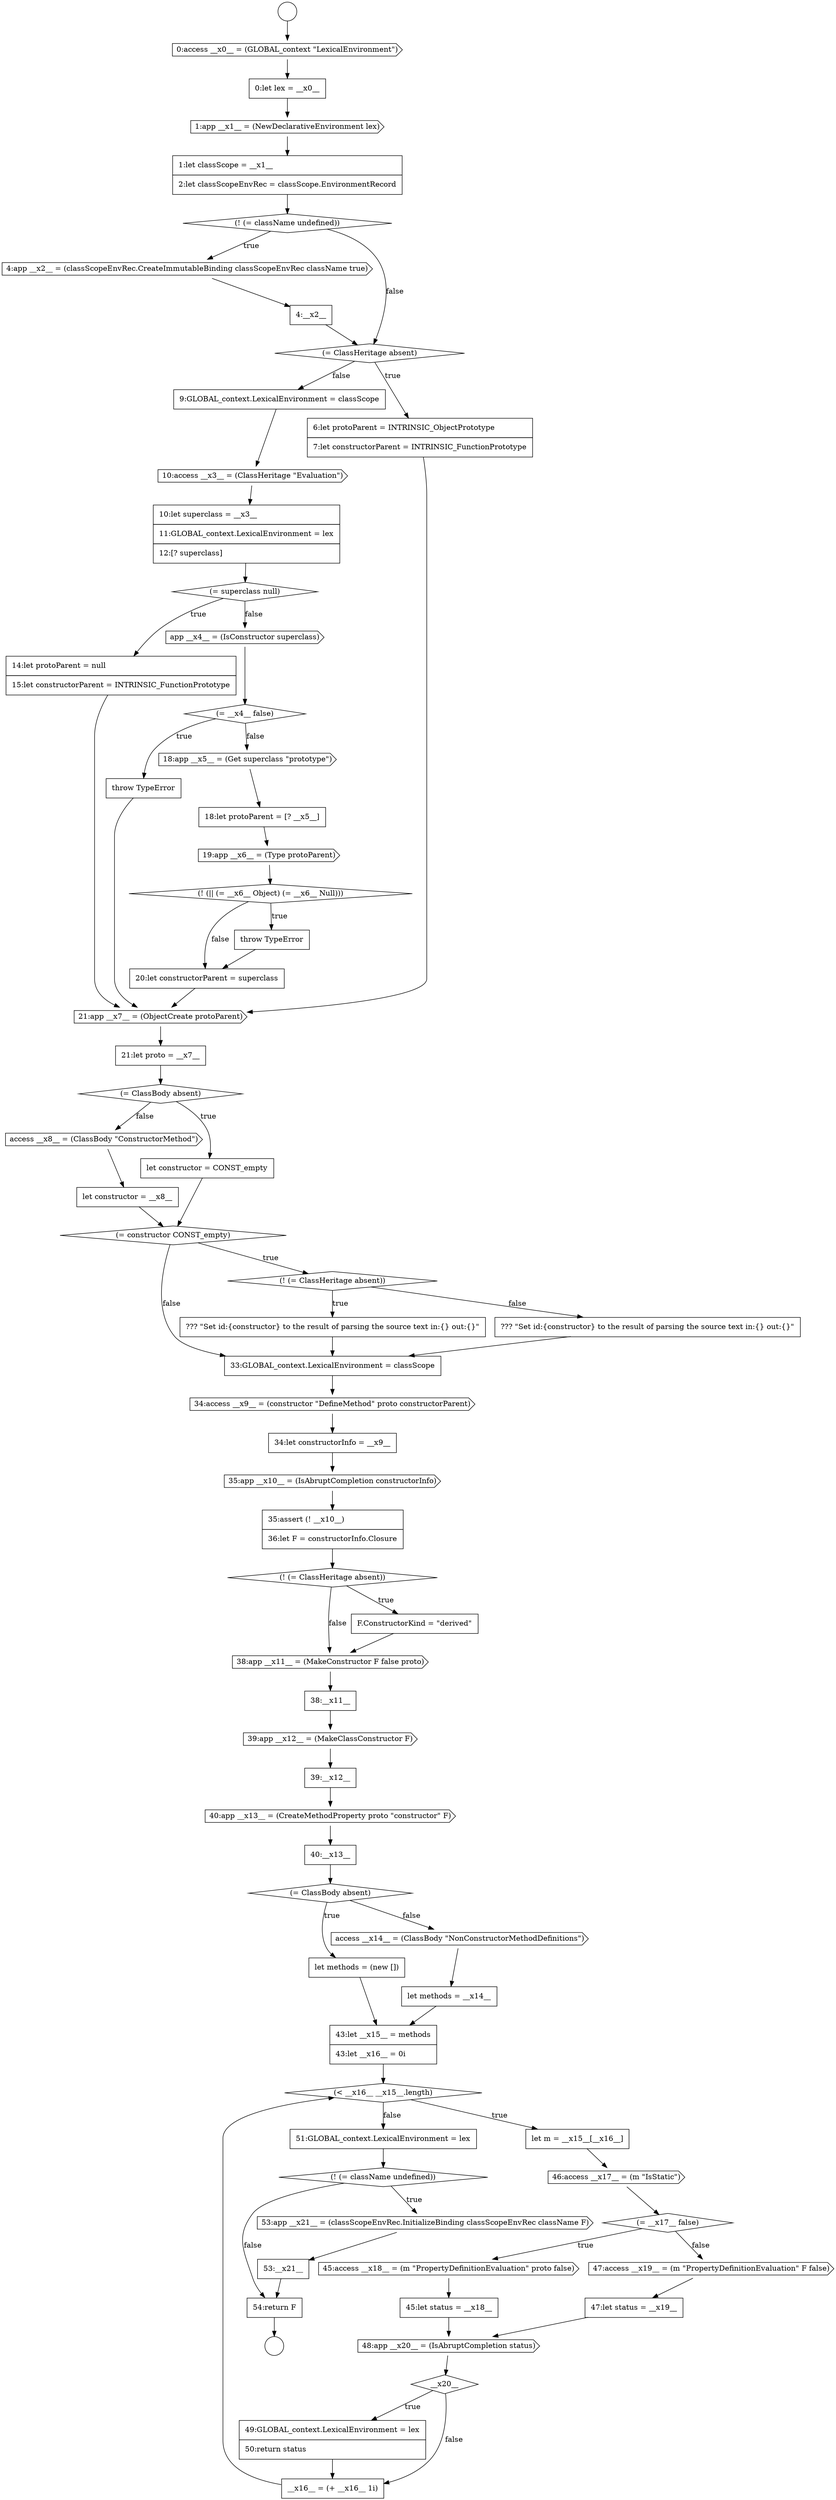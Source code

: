 digraph {
  node9052 [shape=none, margin=0, label=<<font color="black">
    <table border="0" cellborder="1" cellspacing="0" cellpadding="10">
      <tr><td align="left">throw TypeError</td></tr>
    </table>
  </font>> color="black" fillcolor="white" style=filled]
  node9039 [shape=none, margin=0, label=<<font color="black">
    <table border="0" cellborder="1" cellspacing="0" cellpadding="10">
      <tr><td align="left">1:let classScope = __x1__</td></tr>
      <tr><td align="left">2:let classScopeEnvRec = classScope.EnvironmentRecord</td></tr>
    </table>
  </font>> color="black" fillcolor="white" style=filled]
  node9035 [shape=circle label=" " color="black" fillcolor="white" style=filled]
  node9089 [shape=cds, label=<<font color="black">46:access __x17__ = (m &quot;IsStatic&quot;)</font>> color="black" fillcolor="white" style=filled]
  node9047 [shape=none, margin=0, label=<<font color="black">
    <table border="0" cellborder="1" cellspacing="0" cellpadding="10">
      <tr><td align="left">10:let superclass = __x3__</td></tr>
      <tr><td align="left">11:GLOBAL_context.LexicalEnvironment = lex</td></tr>
      <tr><td align="left">12:[? superclass]</td></tr>
    </table>
  </font>> color="black" fillcolor="white" style=filled]
  node9102 [shape=none, margin=0, label=<<font color="black">
    <table border="0" cellborder="1" cellspacing="0" cellpadding="10">
      <tr><td align="left">53:__x21__</td></tr>
    </table>
  </font>> color="black" fillcolor="white" style=filled]
  node9083 [shape=none, margin=0, label=<<font color="black">
    <table border="0" cellborder="1" cellspacing="0" cellpadding="10">
      <tr><td align="left">let methods = (new [])</td></tr>
    </table>
  </font>> color="black" fillcolor="white" style=filled]
  node9077 [shape=none, margin=0, label=<<font color="black">
    <table border="0" cellborder="1" cellspacing="0" cellpadding="10">
      <tr><td align="left">38:__x11__</td></tr>
    </table>
  </font>> color="black" fillcolor="white" style=filled]
  node9076 [shape=cds, label=<<font color="black">38:app __x11__ = (MakeConstructor F false proto)</font>> color="black" fillcolor="white" style=filled]
  node9091 [shape=cds, label=<<font color="black">45:access __x18__ = (m &quot;PropertyDefinitionEvaluation&quot; proto false)</font>> color="black" fillcolor="white" style=filled]
  node9045 [shape=none, margin=0, label=<<font color="black">
    <table border="0" cellborder="1" cellspacing="0" cellpadding="10">
      <tr><td align="left">9:GLOBAL_context.LexicalEnvironment = classScope</td></tr>
    </table>
  </font>> color="black" fillcolor="white" style=filled]
  node9059 [shape=cds, label=<<font color="black">21:app __x7__ = (ObjectCreate protoParent)</font>> color="black" fillcolor="white" style=filled]
  node9064 [shape=none, margin=0, label=<<font color="black">
    <table border="0" cellborder="1" cellspacing="0" cellpadding="10">
      <tr><td align="left">let constructor = __x8__</td></tr>
    </table>
  </font>> color="black" fillcolor="white" style=filled]
  node9096 [shape=diamond, label=<<font color="black">__x20__</font>> color="black" fillcolor="white" style=filled]
  node9056 [shape=diamond, label=<<font color="black">(! (|| (= __x6__ Object) (= __x6__ Null)))</font>> color="black" fillcolor="white" style=filled]
  node9099 [shape=none, margin=0, label=<<font color="black">
    <table border="0" cellborder="1" cellspacing="0" cellpadding="10">
      <tr><td align="left">51:GLOBAL_context.LexicalEnvironment = lex</td></tr>
    </table>
  </font>> color="black" fillcolor="white" style=filled]
  node9067 [shape=none, margin=0, label=<<font color="black">
    <table border="0" cellborder="1" cellspacing="0" cellpadding="10">
      <tr><td align="left">??? &quot;Set id:{constructor} to the result of parsing the source text in:{} out:{}&quot;</td></tr>
    </table>
  </font>> color="black" fillcolor="white" style=filled]
  node9084 [shape=cds, label=<<font color="black">access __x14__ = (ClassBody &quot;NonConstructorMethodDefinitions&quot;)</font>> color="black" fillcolor="white" style=filled]
  node9103 [shape=none, margin=0, label=<<font color="black">
    <table border="0" cellborder="1" cellspacing="0" cellpadding="10">
      <tr><td align="left">54:return F</td></tr>
    </table>
  </font>> color="black" fillcolor="white" style=filled]
  node9088 [shape=none, margin=0, label=<<font color="black">
    <table border="0" cellborder="1" cellspacing="0" cellpadding="10">
      <tr><td align="left">let m = __x15__[__x16__]</td></tr>
    </table>
  </font>> color="black" fillcolor="white" style=filled]
  node9071 [shape=none, margin=0, label=<<font color="black">
    <table border="0" cellborder="1" cellspacing="0" cellpadding="10">
      <tr><td align="left">34:let constructorInfo = __x9__</td></tr>
    </table>
  </font>> color="black" fillcolor="white" style=filled]
  node9048 [shape=diamond, label=<<font color="black">(= superclass null)</font>> color="black" fillcolor="white" style=filled]
  node9090 [shape=diamond, label=<<font color="black">(= __x17__ false)</font>> color="black" fillcolor="white" style=filled]
  node9041 [shape=cds, label=<<font color="black">4:app __x2__ = (classScopeEnvRec.CreateImmutableBinding classScopeEnvRec className true)</font>> color="black" fillcolor="white" style=filled]
  node9043 [shape=diamond, label=<<font color="black">(= ClassHeritage absent)</font>> color="black" fillcolor="white" style=filled]
  node9036 [shape=cds, label=<<font color="black">0:access __x0__ = (GLOBAL_context &quot;LexicalEnvironment&quot;)</font>> color="black" fillcolor="white" style=filled]
  node9075 [shape=none, margin=0, label=<<font color="black">
    <table border="0" cellborder="1" cellspacing="0" cellpadding="10">
      <tr><td align="left">F.ConstructorKind = &quot;derived&quot;</td></tr>
    </table>
  </font>> color="black" fillcolor="white" style=filled]
  node9058 [shape=none, margin=0, label=<<font color="black">
    <table border="0" cellborder="1" cellspacing="0" cellpadding="10">
      <tr><td align="left">20:let constructorParent = superclass</td></tr>
    </table>
  </font>> color="black" fillcolor="white" style=filled]
  node9080 [shape=cds, label=<<font color="black">40:app __x13__ = (CreateMethodProperty proto &quot;constructor&quot; F)</font>> color="black" fillcolor="white" style=filled]
  node9095 [shape=cds, label=<<font color="black">48:app __x20__ = (IsAbruptCompletion status)</font>> color="black" fillcolor="white" style=filled]
  node9073 [shape=none, margin=0, label=<<font color="black">
    <table border="0" cellborder="1" cellspacing="0" cellpadding="10">
      <tr><td align="left">35:assert (! __x10__)</td></tr>
      <tr><td align="left">36:let F = constructorInfo.Closure</td></tr>
    </table>
  </font>> color="black" fillcolor="white" style=filled]
  node9063 [shape=cds, label=<<font color="black">access __x8__ = (ClassBody &quot;ConstructorMethod&quot;)</font>> color="black" fillcolor="white" style=filled]
  node9100 [shape=diamond, label=<<font color="black">(! (= className undefined))</font>> color="black" fillcolor="white" style=filled]
  node9085 [shape=none, margin=0, label=<<font color="black">
    <table border="0" cellborder="1" cellspacing="0" cellpadding="10">
      <tr><td align="left">let methods = __x14__</td></tr>
    </table>
  </font>> color="black" fillcolor="white" style=filled]
  node9053 [shape=cds, label=<<font color="black">18:app __x5__ = (Get superclass &quot;prototype&quot;)</font>> color="black" fillcolor="white" style=filled]
  node9068 [shape=none, margin=0, label=<<font color="black">
    <table border="0" cellborder="1" cellspacing="0" cellpadding="10">
      <tr><td align="left">??? &quot;Set id:{constructor} to the result of parsing the source text in:{} out:{}&quot;</td></tr>
    </table>
  </font>> color="black" fillcolor="white" style=filled]
  node9081 [shape=none, margin=0, label=<<font color="black">
    <table border="0" cellborder="1" cellspacing="0" cellpadding="10">
      <tr><td align="left">40:__x13__</td></tr>
    </table>
  </font>> color="black" fillcolor="white" style=filled]
  node9094 [shape=none, margin=0, label=<<font color="black">
    <table border="0" cellborder="1" cellspacing="0" cellpadding="10">
      <tr><td align="left">47:let status = __x19__</td></tr>
    </table>
  </font>> color="black" fillcolor="white" style=filled]
  node9044 [shape=none, margin=0, label=<<font color="black">
    <table border="0" cellborder="1" cellspacing="0" cellpadding="10">
      <tr><td align="left">6:let protoParent = INTRINSIC_ObjectPrototype</td></tr>
      <tr><td align="left">7:let constructorParent = INTRINSIC_FunctionPrototype</td></tr>
    </table>
  </font>> color="black" fillcolor="white" style=filled]
  node9040 [shape=diamond, label=<<font color="black">(! (= className undefined))</font>> color="black" fillcolor="white" style=filled]
  node9049 [shape=none, margin=0, label=<<font color="black">
    <table border="0" cellborder="1" cellspacing="0" cellpadding="10">
      <tr><td align="left">14:let protoParent = null</td></tr>
      <tr><td align="left">15:let constructorParent = INTRINSIC_FunctionPrototype</td></tr>
    </table>
  </font>> color="black" fillcolor="white" style=filled]
  node9072 [shape=cds, label=<<font color="black">35:app __x10__ = (IsAbruptCompletion constructorInfo)</font>> color="black" fillcolor="white" style=filled]
  node9062 [shape=none, margin=0, label=<<font color="black">
    <table border="0" cellborder="1" cellspacing="0" cellpadding="10">
      <tr><td align="left">let constructor = CONST_empty</td></tr>
    </table>
  </font>> color="black" fillcolor="white" style=filled]
  node9057 [shape=none, margin=0, label=<<font color="black">
    <table border="0" cellborder="1" cellspacing="0" cellpadding="10">
      <tr><td align="left">throw TypeError</td></tr>
    </table>
  </font>> color="black" fillcolor="white" style=filled]
  node9042 [shape=none, margin=0, label=<<font color="black">
    <table border="0" cellborder="1" cellspacing="0" cellpadding="10">
      <tr><td align="left">4:__x2__</td></tr>
    </table>
  </font>> color="black" fillcolor="white" style=filled]
  node9079 [shape=none, margin=0, label=<<font color="black">
    <table border="0" cellborder="1" cellspacing="0" cellpadding="10">
      <tr><td align="left">39:__x12__</td></tr>
    </table>
  </font>> color="black" fillcolor="white" style=filled]
  node9074 [shape=diamond, label=<<font color="black">(! (= ClassHeritage absent))</font>> color="black" fillcolor="white" style=filled]
  node9101 [shape=cds, label=<<font color="black">53:app __x21__ = (classScopeEnvRec.InitializeBinding classScopeEnvRec className F)</font>> color="black" fillcolor="white" style=filled]
  node9054 [shape=none, margin=0, label=<<font color="black">
    <table border="0" cellborder="1" cellspacing="0" cellpadding="10">
      <tr><td align="left">18:let protoParent = [? __x5__]</td></tr>
    </table>
  </font>> color="black" fillcolor="white" style=filled]
  node9097 [shape=none, margin=0, label=<<font color="black">
    <table border="0" cellborder="1" cellspacing="0" cellpadding="10">
      <tr><td align="left">49:GLOBAL_context.LexicalEnvironment = lex</td></tr>
      <tr><td align="left">50:return status</td></tr>
    </table>
  </font>> color="black" fillcolor="white" style=filled]
  node9086 [shape=none, margin=0, label=<<font color="black">
    <table border="0" cellborder="1" cellspacing="0" cellpadding="10">
      <tr><td align="left">43:let __x15__ = methods</td></tr>
      <tr><td align="left">43:let __x16__ = 0i</td></tr>
    </table>
  </font>> color="black" fillcolor="white" style=filled]
  node9069 [shape=none, margin=0, label=<<font color="black">
    <table border="0" cellborder="1" cellspacing="0" cellpadding="10">
      <tr><td align="left">33:GLOBAL_context.LexicalEnvironment = classScope</td></tr>
    </table>
  </font>> color="black" fillcolor="white" style=filled]
  node9037 [shape=none, margin=0, label=<<font color="black">
    <table border="0" cellborder="1" cellspacing="0" cellpadding="10">
      <tr><td align="left">0:let lex = __x0__</td></tr>
    </table>
  </font>> color="black" fillcolor="white" style=filled]
  node9061 [shape=diamond, label=<<font color="black">(= ClassBody absent)</font>> color="black" fillcolor="white" style=filled]
  node9065 [shape=diamond, label=<<font color="black">(= constructor CONST_empty)</font>> color="black" fillcolor="white" style=filled]
  node9050 [shape=cds, label=<<font color="black">app __x4__ = (IsConstructor superclass)</font>> color="black" fillcolor="white" style=filled]
  node9082 [shape=diamond, label=<<font color="black">(= ClassBody absent)</font>> color="black" fillcolor="white" style=filled]
  node9093 [shape=cds, label=<<font color="black">47:access __x19__ = (m &quot;PropertyDefinitionEvaluation&quot; F false)</font>> color="black" fillcolor="white" style=filled]
  node9046 [shape=cds, label=<<font color="black">10:access __x3__ = (ClassHeritage &quot;Evaluation&quot;)</font>> color="black" fillcolor="white" style=filled]
  node9060 [shape=none, margin=0, label=<<font color="black">
    <table border="0" cellborder="1" cellspacing="0" cellpadding="10">
      <tr><td align="left">21:let proto = __x7__</td></tr>
    </table>
  </font>> color="black" fillcolor="white" style=filled]
  node9092 [shape=none, margin=0, label=<<font color="black">
    <table border="0" cellborder="1" cellspacing="0" cellpadding="10">
      <tr><td align="left">45:let status = __x18__</td></tr>
    </table>
  </font>> color="black" fillcolor="white" style=filled]
  node9078 [shape=cds, label=<<font color="black">39:app __x12__ = (MakeClassConstructor F)</font>> color="black" fillcolor="white" style=filled]
  node9034 [shape=circle label=" " color="black" fillcolor="white" style=filled]
  node9051 [shape=diamond, label=<<font color="black">(= __x4__ false)</font>> color="black" fillcolor="white" style=filled]
  node9070 [shape=cds, label=<<font color="black">34:access __x9__ = (constructor &quot;DefineMethod&quot; proto constructorParent)</font>> color="black" fillcolor="white" style=filled]
  node9038 [shape=cds, label=<<font color="black">1:app __x1__ = (NewDeclarativeEnvironment lex)</font>> color="black" fillcolor="white" style=filled]
  node9055 [shape=cds, label=<<font color="black">19:app __x6__ = (Type protoParent)</font>> color="black" fillcolor="white" style=filled]
  node9066 [shape=diamond, label=<<font color="black">(! (= ClassHeritage absent))</font>> color="black" fillcolor="white" style=filled]
  node9098 [shape=none, margin=0, label=<<font color="black">
    <table border="0" cellborder="1" cellspacing="0" cellpadding="10">
      <tr><td align="left">__x16__ = (+ __x16__ 1i)</td></tr>
    </table>
  </font>> color="black" fillcolor="white" style=filled]
  node9087 [shape=diamond, label=<<font color="black">(&lt; __x16__ __x15__.length)</font>> color="black" fillcolor="white" style=filled]
  node9090 -> node9091 [label=<<font color="black">true</font>> color="black"]
  node9090 -> node9093 [label=<<font color="black">false</font>> color="black"]
  node9097 -> node9098 [ color="black"]
  node9056 -> node9057 [label=<<font color="black">true</font>> color="black"]
  node9056 -> node9058 [label=<<font color="black">false</font>> color="black"]
  node9063 -> node9064 [ color="black"]
  node9087 -> node9088 [label=<<font color="black">true</font>> color="black"]
  node9087 -> node9099 [label=<<font color="black">false</font>> color="black"]
  node9058 -> node9059 [ color="black"]
  node9067 -> node9069 [ color="black"]
  node9089 -> node9090 [ color="black"]
  node9064 -> node9065 [ color="black"]
  node9073 -> node9074 [ color="black"]
  node9091 -> node9092 [ color="black"]
  node9070 -> node9071 [ color="black"]
  node9037 -> node9038 [ color="black"]
  node9066 -> node9067 [label=<<font color="black">true</font>> color="black"]
  node9066 -> node9068 [label=<<font color="black">false</font>> color="black"]
  node9095 -> node9096 [ color="black"]
  node9046 -> node9047 [ color="black"]
  node9051 -> node9052 [label=<<font color="black">true</font>> color="black"]
  node9051 -> node9053 [label=<<font color="black">false</font>> color="black"]
  node9078 -> node9079 [ color="black"]
  node9080 -> node9081 [ color="black"]
  node9054 -> node9055 [ color="black"]
  node9093 -> node9094 [ color="black"]
  node9074 -> node9075 [label=<<font color="black">true</font>> color="black"]
  node9074 -> node9076 [label=<<font color="black">false</font>> color="black"]
  node9053 -> node9054 [ color="black"]
  node9072 -> node9073 [ color="black"]
  node9084 -> node9085 [ color="black"]
  node9069 -> node9070 [ color="black"]
  node9062 -> node9065 [ color="black"]
  node9068 -> node9069 [ color="black"]
  node9059 -> node9060 [ color="black"]
  node9076 -> node9077 [ color="black"]
  node9041 -> node9042 [ color="black"]
  node9071 -> node9072 [ color="black"]
  node9049 -> node9059 [ color="black"]
  node9060 -> node9061 [ color="black"]
  node9036 -> node9037 [ color="black"]
  node9092 -> node9095 [ color="black"]
  node9079 -> node9080 [ color="black"]
  node9094 -> node9095 [ color="black"]
  node9086 -> node9087 [ color="black"]
  node9102 -> node9103 [ color="black"]
  node9055 -> node9056 [ color="black"]
  node9044 -> node9059 [ color="black"]
  node9045 -> node9046 [ color="black"]
  node9052 -> node9059 [ color="black"]
  node9077 -> node9078 [ color="black"]
  node9047 -> node9048 [ color="black"]
  node9081 -> node9082 [ color="black"]
  node9083 -> node9086 [ color="black"]
  node9065 -> node9066 [label=<<font color="black">true</font>> color="black"]
  node9065 -> node9069 [label=<<font color="black">false</font>> color="black"]
  node9082 -> node9083 [label=<<font color="black">true</font>> color="black"]
  node9082 -> node9084 [label=<<font color="black">false</font>> color="black"]
  node9096 -> node9097 [label=<<font color="black">true</font>> color="black"]
  node9096 -> node9098 [label=<<font color="black">false</font>> color="black"]
  node9048 -> node9049 [label=<<font color="black">true</font>> color="black"]
  node9048 -> node9050 [label=<<font color="black">false</font>> color="black"]
  node9061 -> node9062 [label=<<font color="black">true</font>> color="black"]
  node9061 -> node9063 [label=<<font color="black">false</font>> color="black"]
  node9043 -> node9044 [label=<<font color="black">true</font>> color="black"]
  node9043 -> node9045 [label=<<font color="black">false</font>> color="black"]
  node9050 -> node9051 [ color="black"]
  node9098 -> node9087 [ color="black"]
  node9088 -> node9089 [ color="black"]
  node9100 -> node9101 [label=<<font color="black">true</font>> color="black"]
  node9100 -> node9103 [label=<<font color="black">false</font>> color="black"]
  node9040 -> node9041 [label=<<font color="black">true</font>> color="black"]
  node9040 -> node9043 [label=<<font color="black">false</font>> color="black"]
  node9039 -> node9040 [ color="black"]
  node9057 -> node9058 [ color="black"]
  node9101 -> node9102 [ color="black"]
  node9042 -> node9043 [ color="black"]
  node9103 -> node9035 [ color="black"]
  node9075 -> node9076 [ color="black"]
  node9034 -> node9036 [ color="black"]
  node9085 -> node9086 [ color="black"]
  node9038 -> node9039 [ color="black"]
  node9099 -> node9100 [ color="black"]
}
